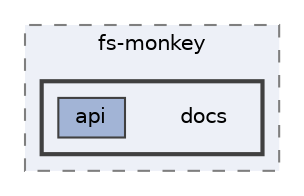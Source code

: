digraph "pkiclassroomrescheduler/src/main/frontend/node_modules/fs-monkey/docs"
{
 // LATEX_PDF_SIZE
  bgcolor="transparent";
  edge [fontname=Helvetica,fontsize=10,labelfontname=Helvetica,labelfontsize=10];
  node [fontname=Helvetica,fontsize=10,shape=box,height=0.2,width=0.4];
  compound=true
  subgraph clusterdir_5fb7d181be07ef30cc979c3e56a07a70 {
    graph [ bgcolor="#edf0f7", pencolor="grey50", label="fs-monkey", fontname=Helvetica,fontsize=10 style="filled,dashed", URL="dir_5fb7d181be07ef30cc979c3e56a07a70.html",tooltip=""]
  subgraph clusterdir_ed9b135d0bf213ccc0e4085f9fbaaf1d {
    graph [ bgcolor="#edf0f7", pencolor="grey25", label="", fontname=Helvetica,fontsize=10 style="filled,bold", URL="dir_ed9b135d0bf213ccc0e4085f9fbaaf1d.html",tooltip=""]
    dir_ed9b135d0bf213ccc0e4085f9fbaaf1d [shape=plaintext, label="docs"];
  dir_a60b67747d67cfef8404e4634857f09f [label="api", fillcolor="#a2b4d6", color="grey25", style="filled", URL="dir_a60b67747d67cfef8404e4634857f09f.html",tooltip=""];
  }
  }
}
